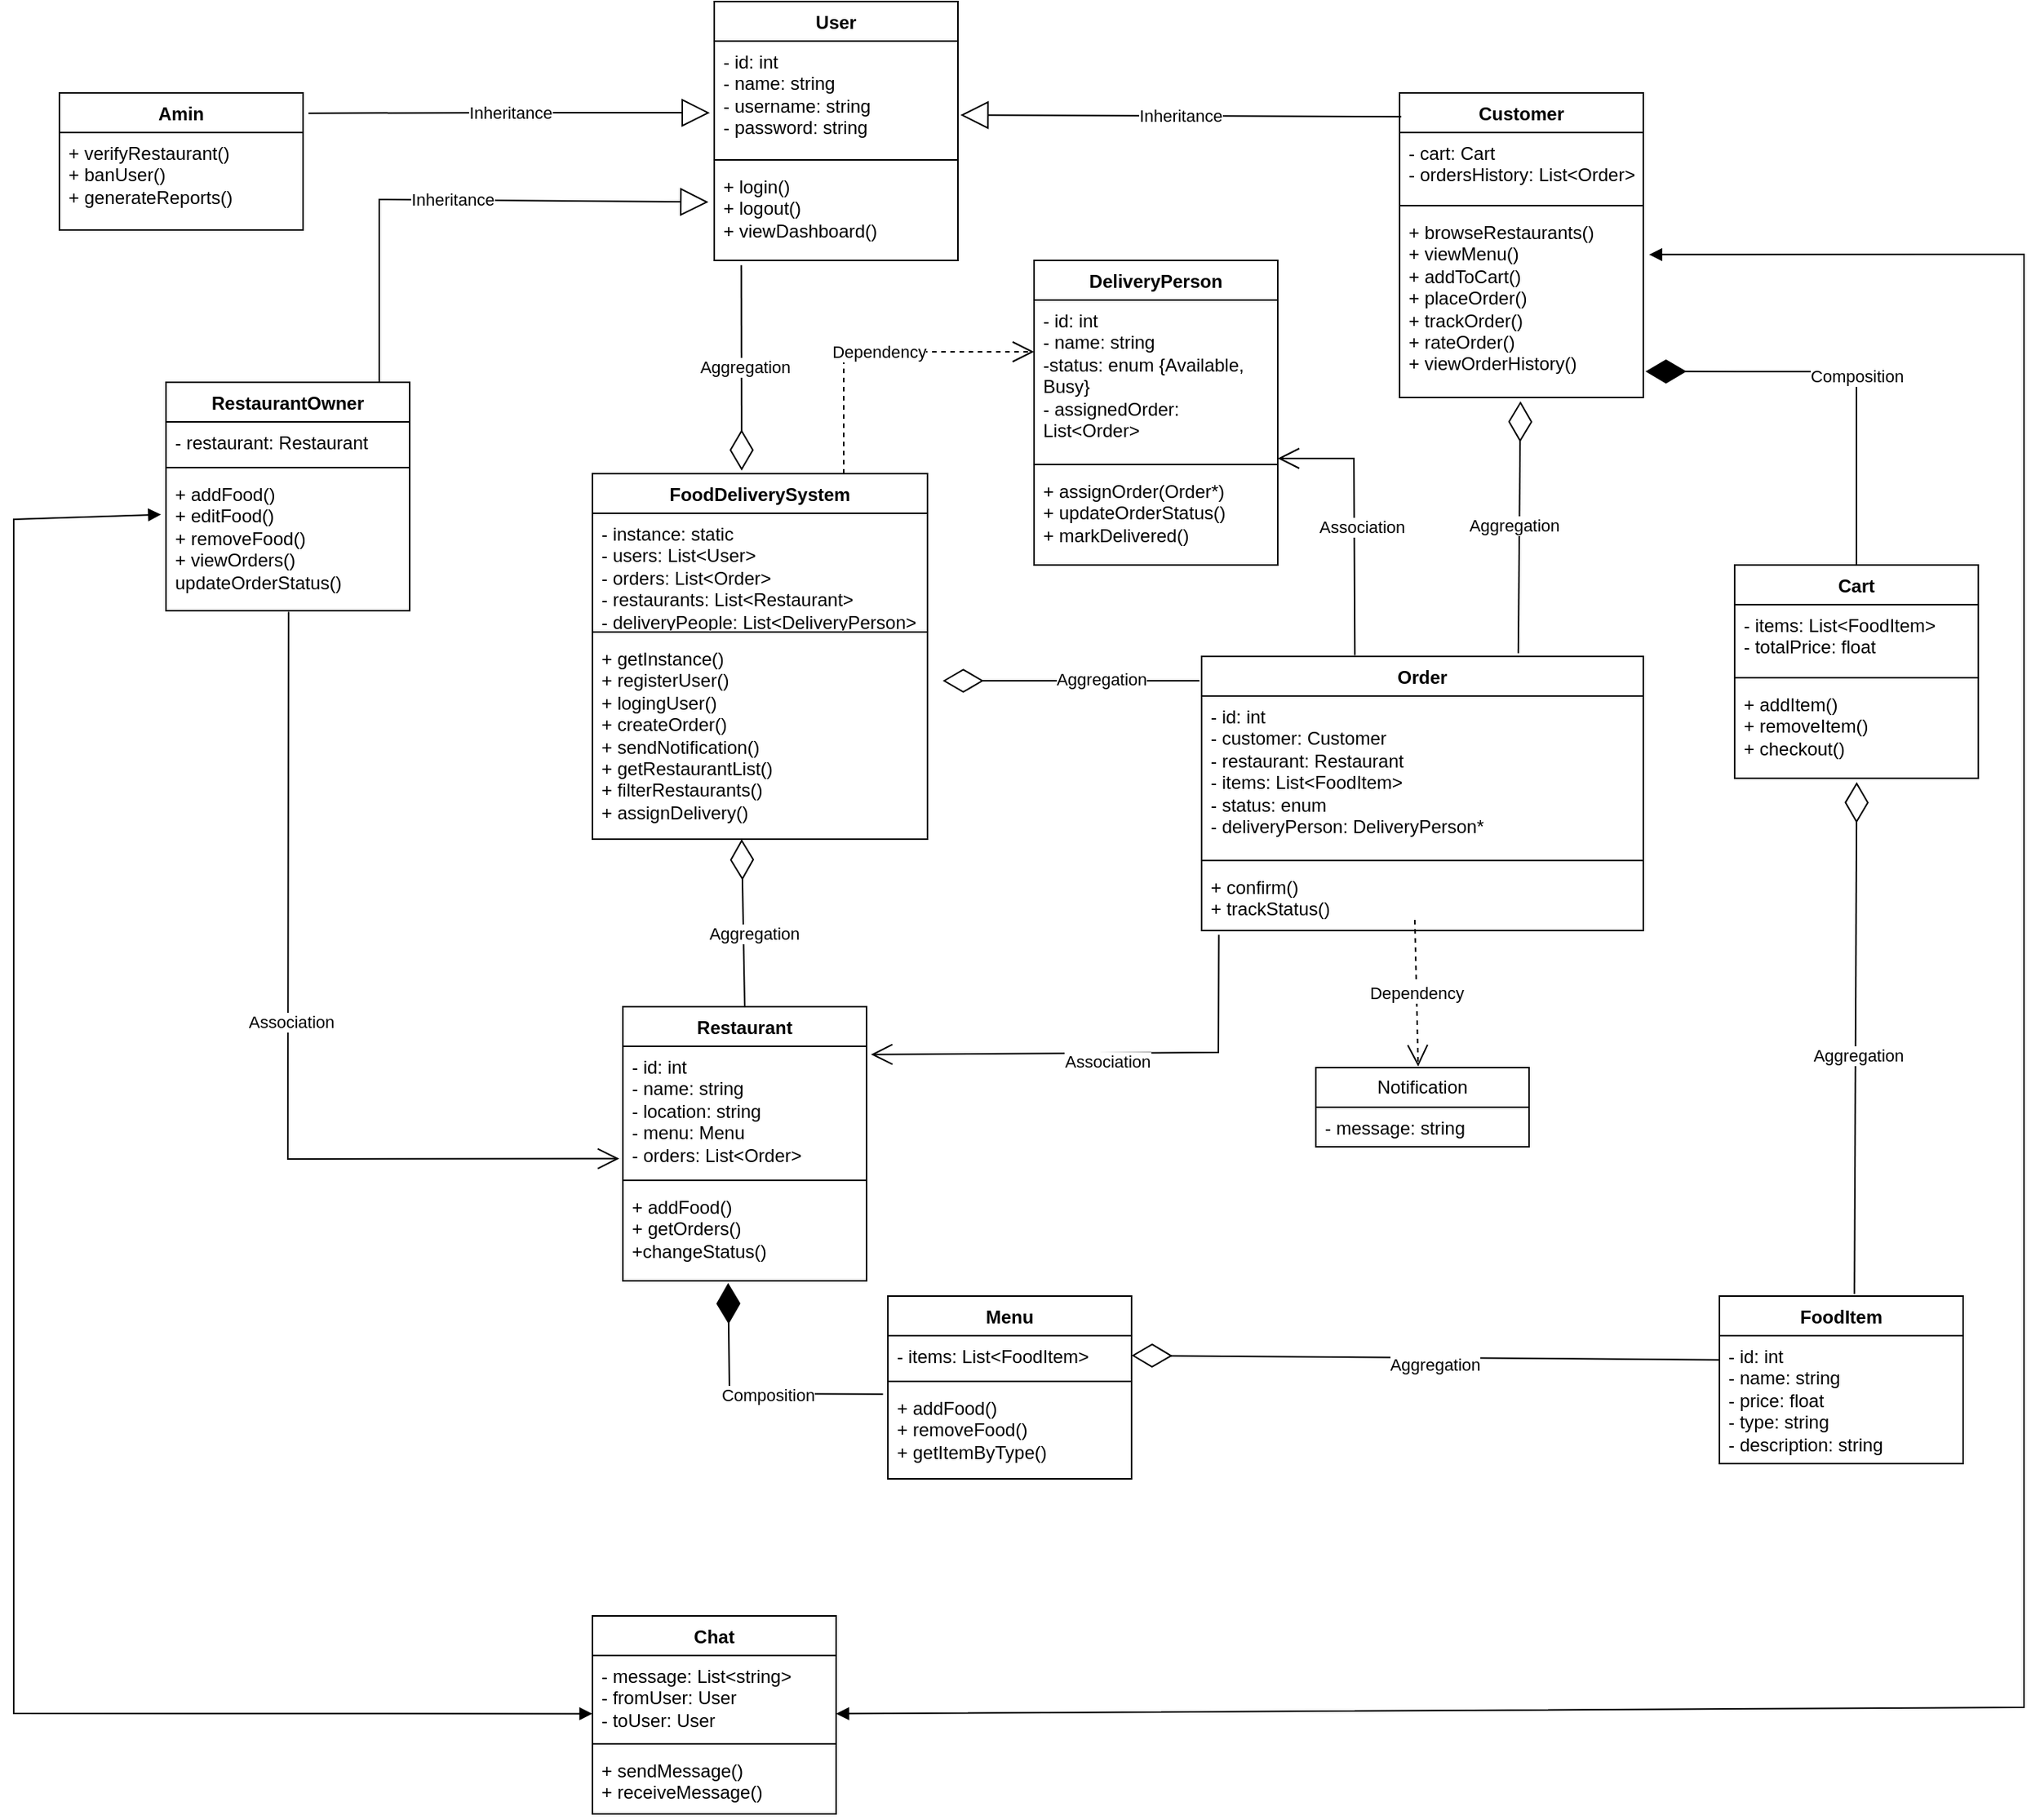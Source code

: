 <mxfile version="27.1.1">
  <diagram id="C5RBs43oDa-KdzZeNtuy" name="Page-1">
    <mxGraphModel dx="1869" dy="510" grid="1" gridSize="10" guides="1" tooltips="1" connect="1" arrows="1" fold="1" page="1" pageScale="1" pageWidth="827" pageHeight="1169" math="0" shadow="0">
      <root>
        <mxCell id="WIyWlLk6GJQsqaUBKTNV-0" />
        <mxCell id="WIyWlLk6GJQsqaUBKTNV-1" parent="WIyWlLk6GJQsqaUBKTNV-0" />
        <mxCell id="7lNHTvogIlVgCvqvcG8v-0" value="User" style="swimlane;fontStyle=1;align=center;verticalAlign=top;childLayout=stackLayout;horizontal=1;startSize=26;horizontalStack=0;resizeParent=1;resizeParentMax=0;resizeLast=0;collapsible=1;marginBottom=0;whiteSpace=wrap;html=1;" parent="WIyWlLk6GJQsqaUBKTNV-1" vertex="1">
          <mxGeometry x="300" y="20" width="160" height="170" as="geometry" />
        </mxCell>
        <mxCell id="7lNHTvogIlVgCvqvcG8v-1" value="&lt;div&gt;- id: int&lt;/div&gt;&lt;div&gt;- name: string&lt;/div&gt;- username: string&lt;div&gt;&lt;div&gt;- password: string&lt;/div&gt;&lt;/div&gt;" style="text;strokeColor=none;fillColor=none;align=left;verticalAlign=top;spacingLeft=4;spacingRight=4;overflow=hidden;rotatable=0;points=[[0,0.5],[1,0.5]];portConstraint=eastwest;whiteSpace=wrap;html=1;" parent="7lNHTvogIlVgCvqvcG8v-0" vertex="1">
          <mxGeometry y="26" width="160" height="74" as="geometry" />
        </mxCell>
        <mxCell id="7lNHTvogIlVgCvqvcG8v-2" value="" style="line;strokeWidth=1;fillColor=none;align=left;verticalAlign=middle;spacingTop=-1;spacingLeft=3;spacingRight=3;rotatable=0;labelPosition=right;points=[];portConstraint=eastwest;strokeColor=inherit;" parent="7lNHTvogIlVgCvqvcG8v-0" vertex="1">
          <mxGeometry y="100" width="160" height="8" as="geometry" />
        </mxCell>
        <mxCell id="7lNHTvogIlVgCvqvcG8v-3" value="+ login()&lt;div&gt;+ logout()&lt;br&gt;&lt;div&gt;+ viewDashboard()&amp;nbsp;&lt;/div&gt;&lt;/div&gt;" style="text;strokeColor=none;fillColor=none;align=left;verticalAlign=top;spacingLeft=4;spacingRight=4;overflow=hidden;rotatable=0;points=[[0,0.5],[1,0.5]];portConstraint=eastwest;whiteSpace=wrap;html=1;" parent="7lNHTvogIlVgCvqvcG8v-0" vertex="1">
          <mxGeometry y="108" width="160" height="62" as="geometry" />
        </mxCell>
        <mxCell id="7lNHTvogIlVgCvqvcG8v-46" value="Customer" style="swimlane;fontStyle=1;align=center;verticalAlign=top;childLayout=stackLayout;horizontal=1;startSize=26;horizontalStack=0;resizeParent=1;resizeParentMax=0;resizeLast=0;collapsible=1;marginBottom=0;whiteSpace=wrap;html=1;" parent="WIyWlLk6GJQsqaUBKTNV-1" vertex="1">
          <mxGeometry x="750" y="80" width="160" height="200" as="geometry" />
        </mxCell>
        <mxCell id="7lNHTvogIlVgCvqvcG8v-47" value="- cart: Cart&lt;div&gt;- ordersHistory: List&amp;lt;Order&amp;gt;&lt;/div&gt;" style="text;strokeColor=none;fillColor=none;align=left;verticalAlign=top;spacingLeft=4;spacingRight=4;overflow=hidden;rotatable=0;points=[[0,0.5],[1,0.5]];portConstraint=eastwest;whiteSpace=wrap;html=1;" parent="7lNHTvogIlVgCvqvcG8v-46" vertex="1">
          <mxGeometry y="26" width="160" height="44" as="geometry" />
        </mxCell>
        <mxCell id="7lNHTvogIlVgCvqvcG8v-48" value="" style="line;strokeWidth=1;fillColor=none;align=left;verticalAlign=middle;spacingTop=-1;spacingLeft=3;spacingRight=3;rotatable=0;labelPosition=right;points=[];portConstraint=eastwest;strokeColor=inherit;" parent="7lNHTvogIlVgCvqvcG8v-46" vertex="1">
          <mxGeometry y="70" width="160" height="8" as="geometry" />
        </mxCell>
        <mxCell id="7lNHTvogIlVgCvqvcG8v-49" value="+ browseRestaurants()&lt;div&gt;+ viewMenu()&lt;/div&gt;&lt;div&gt;+ addToCart()&lt;/div&gt;&lt;div&gt;+ placeOrder()&lt;/div&gt;&lt;div&gt;+ trackOrder()&lt;/div&gt;&lt;div&gt;+ rateOrder()&lt;/div&gt;&lt;div&gt;+ viewOrderHistory()&lt;/div&gt;" style="text;strokeColor=none;fillColor=none;align=left;verticalAlign=top;spacingLeft=4;spacingRight=4;overflow=hidden;rotatable=0;points=[[0,0.5],[1,0.5]];portConstraint=eastwest;whiteSpace=wrap;html=1;" parent="7lNHTvogIlVgCvqvcG8v-46" vertex="1">
          <mxGeometry y="78" width="160" height="122" as="geometry" />
        </mxCell>
        <mxCell id="7lNHTvogIlVgCvqvcG8v-50" value="RestaurantOwner" style="swimlane;fontStyle=1;align=center;verticalAlign=top;childLayout=stackLayout;horizontal=1;startSize=26;horizontalStack=0;resizeParent=1;resizeParentMax=0;resizeLast=0;collapsible=1;marginBottom=0;whiteSpace=wrap;html=1;" parent="WIyWlLk6GJQsqaUBKTNV-1" vertex="1">
          <mxGeometry x="-60" y="270" width="160" height="150" as="geometry" />
        </mxCell>
        <mxCell id="7lNHTvogIlVgCvqvcG8v-51" value="- restaurant: Restaurant" style="text;strokeColor=none;fillColor=none;align=left;verticalAlign=top;spacingLeft=4;spacingRight=4;overflow=hidden;rotatable=0;points=[[0,0.5],[1,0.5]];portConstraint=eastwest;whiteSpace=wrap;html=1;" parent="7lNHTvogIlVgCvqvcG8v-50" vertex="1">
          <mxGeometry y="26" width="160" height="26" as="geometry" />
        </mxCell>
        <mxCell id="7lNHTvogIlVgCvqvcG8v-52" value="" style="line;strokeWidth=1;fillColor=none;align=left;verticalAlign=middle;spacingTop=-1;spacingLeft=3;spacingRight=3;rotatable=0;labelPosition=right;points=[];portConstraint=eastwest;strokeColor=inherit;" parent="7lNHTvogIlVgCvqvcG8v-50" vertex="1">
          <mxGeometry y="52" width="160" height="8" as="geometry" />
        </mxCell>
        <mxCell id="7lNHTvogIlVgCvqvcG8v-53" value="+ addFood()&lt;div&gt;+ editFood()&lt;/div&gt;&lt;div&gt;+ removeFood()&lt;/div&gt;&lt;div&gt;+ viewOrders()&lt;/div&gt;&lt;div&gt;updateOrderStatus()&lt;/div&gt;" style="text;strokeColor=none;fillColor=none;align=left;verticalAlign=top;spacingLeft=4;spacingRight=4;overflow=hidden;rotatable=0;points=[[0,0.5],[1,0.5]];portConstraint=eastwest;whiteSpace=wrap;html=1;" parent="7lNHTvogIlVgCvqvcG8v-50" vertex="1">
          <mxGeometry y="60" width="160" height="90" as="geometry" />
        </mxCell>
        <mxCell id="7lNHTvogIlVgCvqvcG8v-54" value="Amin" style="swimlane;fontStyle=1;align=center;verticalAlign=top;childLayout=stackLayout;horizontal=1;startSize=26;horizontalStack=0;resizeParent=1;resizeParentMax=0;resizeLast=0;collapsible=1;marginBottom=0;whiteSpace=wrap;html=1;" parent="WIyWlLk6GJQsqaUBKTNV-1" vertex="1">
          <mxGeometry x="-130" y="80" width="160" height="90" as="geometry" />
        </mxCell>
        <mxCell id="7lNHTvogIlVgCvqvcG8v-57" value="+ verifyRestaurant()&lt;div&gt;+ banUser()&lt;/div&gt;&lt;div&gt;+ generateReports()&lt;/div&gt;" style="text;strokeColor=none;fillColor=none;align=left;verticalAlign=top;spacingLeft=4;spacingRight=4;overflow=hidden;rotatable=0;points=[[0,0.5],[1,0.5]];portConstraint=eastwest;whiteSpace=wrap;html=1;" parent="7lNHTvogIlVgCvqvcG8v-54" vertex="1">
          <mxGeometry y="26" width="160" height="64" as="geometry" />
        </mxCell>
        <mxCell id="7lNHTvogIlVgCvqvcG8v-58" value="Restaurant" style="swimlane;fontStyle=1;align=center;verticalAlign=top;childLayout=stackLayout;horizontal=1;startSize=26;horizontalStack=0;resizeParent=1;resizeParentMax=0;resizeLast=0;collapsible=1;marginBottom=0;whiteSpace=wrap;html=1;" parent="WIyWlLk6GJQsqaUBKTNV-1" vertex="1">
          <mxGeometry x="240" y="680" width="160" height="180" as="geometry" />
        </mxCell>
        <mxCell id="7lNHTvogIlVgCvqvcG8v-59" value="- id: int&lt;div&gt;- name: string&lt;/div&gt;&lt;div&gt;- location: string&lt;/div&gt;&lt;div&gt;- menu: Menu&lt;/div&gt;&lt;div&gt;- orders: List&amp;lt;Order&amp;gt;&lt;/div&gt;" style="text;strokeColor=none;fillColor=none;align=left;verticalAlign=top;spacingLeft=4;spacingRight=4;overflow=hidden;rotatable=0;points=[[0,0.5],[1,0.5]];portConstraint=eastwest;whiteSpace=wrap;html=1;" parent="7lNHTvogIlVgCvqvcG8v-58" vertex="1">
          <mxGeometry y="26" width="160" height="84" as="geometry" />
        </mxCell>
        <mxCell id="7lNHTvogIlVgCvqvcG8v-60" value="" style="line;strokeWidth=1;fillColor=none;align=left;verticalAlign=middle;spacingTop=-1;spacingLeft=3;spacingRight=3;rotatable=0;labelPosition=right;points=[];portConstraint=eastwest;strokeColor=inherit;" parent="7lNHTvogIlVgCvqvcG8v-58" vertex="1">
          <mxGeometry y="110" width="160" height="8" as="geometry" />
        </mxCell>
        <mxCell id="7lNHTvogIlVgCvqvcG8v-61" value="+ addFood()&lt;div&gt;+ getOrders()&lt;/div&gt;&lt;div&gt;+changeStatus()&lt;/div&gt;" style="text;strokeColor=none;fillColor=none;align=left;verticalAlign=top;spacingLeft=4;spacingRight=4;overflow=hidden;rotatable=0;points=[[0,0.5],[1,0.5]];portConstraint=eastwest;whiteSpace=wrap;html=1;" parent="7lNHTvogIlVgCvqvcG8v-58" vertex="1">
          <mxGeometry y="118" width="160" height="62" as="geometry" />
        </mxCell>
        <mxCell id="7lNHTvogIlVgCvqvcG8v-62" value="Menu" style="swimlane;fontStyle=1;align=center;verticalAlign=top;childLayout=stackLayout;horizontal=1;startSize=26;horizontalStack=0;resizeParent=1;resizeParentMax=0;resizeLast=0;collapsible=1;marginBottom=0;whiteSpace=wrap;html=1;" parent="WIyWlLk6GJQsqaUBKTNV-1" vertex="1">
          <mxGeometry x="414" y="870" width="160" height="120" as="geometry" />
        </mxCell>
        <mxCell id="7lNHTvogIlVgCvqvcG8v-63" value="- items: List&amp;lt;FoodItem&amp;gt;" style="text;strokeColor=none;fillColor=none;align=left;verticalAlign=top;spacingLeft=4;spacingRight=4;overflow=hidden;rotatable=0;points=[[0,0.5],[1,0.5]];portConstraint=eastwest;whiteSpace=wrap;html=1;" parent="7lNHTvogIlVgCvqvcG8v-62" vertex="1">
          <mxGeometry y="26" width="160" height="26" as="geometry" />
        </mxCell>
        <mxCell id="7lNHTvogIlVgCvqvcG8v-64" value="" style="line;strokeWidth=1;fillColor=none;align=left;verticalAlign=middle;spacingTop=-1;spacingLeft=3;spacingRight=3;rotatable=0;labelPosition=right;points=[];portConstraint=eastwest;strokeColor=inherit;" parent="7lNHTvogIlVgCvqvcG8v-62" vertex="1">
          <mxGeometry y="52" width="160" height="8" as="geometry" />
        </mxCell>
        <mxCell id="7lNHTvogIlVgCvqvcG8v-65" value="+ addFood()&lt;div&gt;+ removeFood()&lt;/div&gt;&lt;div&gt;+ getItemByType()&lt;/div&gt;" style="text;strokeColor=none;fillColor=none;align=left;verticalAlign=top;spacingLeft=4;spacingRight=4;overflow=hidden;rotatable=0;points=[[0,0.5],[1,0.5]];portConstraint=eastwest;whiteSpace=wrap;html=1;" parent="7lNHTvogIlVgCvqvcG8v-62" vertex="1">
          <mxGeometry y="60" width="160" height="60" as="geometry" />
        </mxCell>
        <mxCell id="7lNHTvogIlVgCvqvcG8v-66" value="FoodItem" style="swimlane;fontStyle=1;align=center;verticalAlign=top;childLayout=stackLayout;horizontal=1;startSize=26;horizontalStack=0;resizeParent=1;resizeParentMax=0;resizeLast=0;collapsible=1;marginBottom=0;whiteSpace=wrap;html=1;" parent="WIyWlLk6GJQsqaUBKTNV-1" vertex="1">
          <mxGeometry x="960" y="870" width="160" height="110" as="geometry" />
        </mxCell>
        <mxCell id="7lNHTvogIlVgCvqvcG8v-67" value="- id: int&lt;div&gt;- name: string&lt;/div&gt;&lt;div&gt;- price: float&lt;/div&gt;&lt;div&gt;- type: string&lt;/div&gt;&lt;div&gt;- description: string&lt;/div&gt;" style="text;strokeColor=none;fillColor=none;align=left;verticalAlign=top;spacingLeft=4;spacingRight=4;overflow=hidden;rotatable=0;points=[[0,0.5],[1,0.5]];portConstraint=eastwest;whiteSpace=wrap;html=1;" parent="7lNHTvogIlVgCvqvcG8v-66" vertex="1">
          <mxGeometry y="26" width="160" height="84" as="geometry" />
        </mxCell>
        <mxCell id="7lNHTvogIlVgCvqvcG8v-70" value="Cart" style="swimlane;fontStyle=1;align=center;verticalAlign=top;childLayout=stackLayout;horizontal=1;startSize=26;horizontalStack=0;resizeParent=1;resizeParentMax=0;resizeLast=0;collapsible=1;marginBottom=0;whiteSpace=wrap;html=1;" parent="WIyWlLk6GJQsqaUBKTNV-1" vertex="1">
          <mxGeometry x="970" y="390" width="160" height="140" as="geometry" />
        </mxCell>
        <mxCell id="7lNHTvogIlVgCvqvcG8v-71" value="- items: List&amp;lt;FoodItem&amp;gt;&lt;div&gt;- totalPrice: float&lt;/div&gt;" style="text;strokeColor=none;fillColor=none;align=left;verticalAlign=top;spacingLeft=4;spacingRight=4;overflow=hidden;rotatable=0;points=[[0,0.5],[1,0.5]];portConstraint=eastwest;whiteSpace=wrap;html=1;" parent="7lNHTvogIlVgCvqvcG8v-70" vertex="1">
          <mxGeometry y="26" width="160" height="44" as="geometry" />
        </mxCell>
        <mxCell id="7lNHTvogIlVgCvqvcG8v-72" value="" style="line;strokeWidth=1;fillColor=none;align=left;verticalAlign=middle;spacingTop=-1;spacingLeft=3;spacingRight=3;rotatable=0;labelPosition=right;points=[];portConstraint=eastwest;strokeColor=inherit;" parent="7lNHTvogIlVgCvqvcG8v-70" vertex="1">
          <mxGeometry y="70" width="160" height="8" as="geometry" />
        </mxCell>
        <mxCell id="7lNHTvogIlVgCvqvcG8v-73" value="+ addItem()&lt;div&gt;+ removeItem()&lt;/div&gt;&lt;div&gt;+ checkout()&lt;/div&gt;" style="text;strokeColor=none;fillColor=none;align=left;verticalAlign=top;spacingLeft=4;spacingRight=4;overflow=hidden;rotatable=0;points=[[0,0.5],[1,0.5]];portConstraint=eastwest;whiteSpace=wrap;html=1;" parent="7lNHTvogIlVgCvqvcG8v-70" vertex="1">
          <mxGeometry y="78" width="160" height="62" as="geometry" />
        </mxCell>
        <mxCell id="7lNHTvogIlVgCvqvcG8v-74" value="Order" style="swimlane;fontStyle=1;align=center;verticalAlign=top;childLayout=stackLayout;horizontal=1;startSize=26;horizontalStack=0;resizeParent=1;resizeParentMax=0;resizeLast=0;collapsible=1;marginBottom=0;whiteSpace=wrap;html=1;" parent="WIyWlLk6GJQsqaUBKTNV-1" vertex="1">
          <mxGeometry x="620" y="450" width="290" height="180" as="geometry" />
        </mxCell>
        <mxCell id="7lNHTvogIlVgCvqvcG8v-75" value="- id: int&lt;div&gt;- customer: Customer&lt;/div&gt;&lt;div&gt;- restaurant: Restaurant&lt;/div&gt;&lt;div&gt;- items: List&amp;lt;FoodItem&amp;gt;&lt;/div&gt;&lt;div&gt;- status: enum&lt;/div&gt;&lt;div&gt;- deliveryPerson: DeliveryPerson*&lt;/div&gt;" style="text;strokeColor=none;fillColor=none;align=left;verticalAlign=top;spacingLeft=4;spacingRight=4;overflow=hidden;rotatable=0;points=[[0,0.5],[1,0.5]];portConstraint=eastwest;whiteSpace=wrap;html=1;" parent="7lNHTvogIlVgCvqvcG8v-74" vertex="1">
          <mxGeometry y="26" width="290" height="104" as="geometry" />
        </mxCell>
        <mxCell id="7lNHTvogIlVgCvqvcG8v-76" value="" style="line;strokeWidth=1;fillColor=none;align=left;verticalAlign=middle;spacingTop=-1;spacingLeft=3;spacingRight=3;rotatable=0;labelPosition=right;points=[];portConstraint=eastwest;strokeColor=inherit;" parent="7lNHTvogIlVgCvqvcG8v-74" vertex="1">
          <mxGeometry y="130" width="290" height="8" as="geometry" />
        </mxCell>
        <mxCell id="7lNHTvogIlVgCvqvcG8v-77" value="+ confirm()&lt;div&gt;+ trackStatus()&lt;/div&gt;" style="text;strokeColor=none;fillColor=none;align=left;verticalAlign=top;spacingLeft=4;spacingRight=4;overflow=hidden;rotatable=0;points=[[0,0.5],[1,0.5]];portConstraint=eastwest;whiteSpace=wrap;html=1;" parent="7lNHTvogIlVgCvqvcG8v-74" vertex="1">
          <mxGeometry y="138" width="290" height="42" as="geometry" />
        </mxCell>
        <mxCell id="7lNHTvogIlVgCvqvcG8v-78" value="FoodDeliverySystem" style="swimlane;fontStyle=1;align=center;verticalAlign=top;childLayout=stackLayout;horizontal=1;startSize=26;horizontalStack=0;resizeParent=1;resizeParentMax=0;resizeLast=0;collapsible=1;marginBottom=0;whiteSpace=wrap;html=1;" parent="WIyWlLk6GJQsqaUBKTNV-1" vertex="1">
          <mxGeometry x="220" y="330" width="220" height="240" as="geometry" />
        </mxCell>
        <mxCell id="7lNHTvogIlVgCvqvcG8v-79" value="&lt;div&gt;- instance: static&lt;/div&gt;- users: List&amp;lt;User&amp;gt;&lt;div&gt;- orders: List&amp;lt;Order&amp;gt;&lt;/div&gt;&lt;div&gt;- restaurants: List&amp;lt;Restaurant&amp;gt;&lt;/div&gt;&lt;div&gt;- deliveryPeople: List&amp;lt;DeliveryPerson&amp;gt;&lt;/div&gt;" style="text;strokeColor=none;fillColor=none;align=left;verticalAlign=top;spacingLeft=4;spacingRight=4;overflow=hidden;rotatable=0;points=[[0,0.5],[1,0.5]];portConstraint=eastwest;whiteSpace=wrap;html=1;" parent="7lNHTvogIlVgCvqvcG8v-78" vertex="1">
          <mxGeometry y="26" width="220" height="74" as="geometry" />
        </mxCell>
        <mxCell id="7lNHTvogIlVgCvqvcG8v-80" value="" style="line;strokeWidth=1;fillColor=none;align=left;verticalAlign=middle;spacingTop=-1;spacingLeft=3;spacingRight=3;rotatable=0;labelPosition=right;points=[];portConstraint=eastwest;strokeColor=inherit;" parent="7lNHTvogIlVgCvqvcG8v-78" vertex="1">
          <mxGeometry y="100" width="220" height="8" as="geometry" />
        </mxCell>
        <mxCell id="7lNHTvogIlVgCvqvcG8v-81" value="&lt;div&gt;+ getInstance()&lt;/div&gt;+ registerUser()&lt;div&gt;+ logingUser()&lt;/div&gt;&lt;div&gt;+ createOrder()&lt;/div&gt;&lt;div&gt;+ sendNotification()&lt;/div&gt;&lt;div&gt;+ getRestaurantList()&lt;/div&gt;&lt;div&gt;+ filterRestaurants()&lt;/div&gt;&lt;div&gt;+ assignDelivery()&lt;/div&gt;" style="text;strokeColor=none;fillColor=none;align=left;verticalAlign=top;spacingLeft=4;spacingRight=4;overflow=hidden;rotatable=0;points=[[0,0.5],[1,0.5]];portConstraint=eastwest;whiteSpace=wrap;html=1;" parent="7lNHTvogIlVgCvqvcG8v-78" vertex="1">
          <mxGeometry y="108" width="220" height="132" as="geometry" />
        </mxCell>
        <mxCell id="7lNHTvogIlVgCvqvcG8v-82" value="Notification" style="swimlane;fontStyle=0;childLayout=stackLayout;horizontal=1;startSize=26;fillColor=none;horizontalStack=0;resizeParent=1;resizeParentMax=0;resizeLast=0;collapsible=1;marginBottom=0;whiteSpace=wrap;html=1;" parent="WIyWlLk6GJQsqaUBKTNV-1" vertex="1">
          <mxGeometry x="695" y="720" width="140" height="52" as="geometry" />
        </mxCell>
        <mxCell id="7lNHTvogIlVgCvqvcG8v-83" value="- message: string" style="text;strokeColor=none;fillColor=none;align=left;verticalAlign=top;spacingLeft=4;spacingRight=4;overflow=hidden;rotatable=0;points=[[0,0.5],[1,0.5]];portConstraint=eastwest;whiteSpace=wrap;html=1;" parent="7lNHTvogIlVgCvqvcG8v-82" vertex="1">
          <mxGeometry y="26" width="140" height="26" as="geometry" />
        </mxCell>
        <mxCell id="7lNHTvogIlVgCvqvcG8v-90" value="Chat" style="swimlane;fontStyle=1;align=center;verticalAlign=top;childLayout=stackLayout;horizontal=1;startSize=26;horizontalStack=0;resizeParent=1;resizeParentMax=0;resizeLast=0;collapsible=1;marginBottom=0;whiteSpace=wrap;html=1;" parent="WIyWlLk6GJQsqaUBKTNV-1" vertex="1">
          <mxGeometry x="220" y="1080" width="160" height="130" as="geometry" />
        </mxCell>
        <mxCell id="7lNHTvogIlVgCvqvcG8v-91" value="- message: List&amp;lt;string&amp;gt;&lt;div&gt;- fromUser: User&lt;/div&gt;&lt;div&gt;- toUser: User&lt;/div&gt;" style="text;strokeColor=none;fillColor=none;align=left;verticalAlign=top;spacingLeft=4;spacingRight=4;overflow=hidden;rotatable=0;points=[[0,0.5],[1,0.5]];portConstraint=eastwest;whiteSpace=wrap;html=1;" parent="7lNHTvogIlVgCvqvcG8v-90" vertex="1">
          <mxGeometry y="26" width="160" height="54" as="geometry" />
        </mxCell>
        <mxCell id="7lNHTvogIlVgCvqvcG8v-92" value="" style="line;strokeWidth=1;fillColor=none;align=left;verticalAlign=middle;spacingTop=-1;spacingLeft=3;spacingRight=3;rotatable=0;labelPosition=right;points=[];portConstraint=eastwest;strokeColor=inherit;" parent="7lNHTvogIlVgCvqvcG8v-90" vertex="1">
          <mxGeometry y="80" width="160" height="8" as="geometry" />
        </mxCell>
        <mxCell id="7lNHTvogIlVgCvqvcG8v-93" value="+ sendMessage()&lt;div&gt;+ receiveMessage()&lt;/div&gt;" style="text;strokeColor=none;fillColor=none;align=left;verticalAlign=top;spacingLeft=4;spacingRight=4;overflow=hidden;rotatable=0;points=[[0,0.5],[1,0.5]];portConstraint=eastwest;whiteSpace=wrap;html=1;" parent="7lNHTvogIlVgCvqvcG8v-90" vertex="1">
          <mxGeometry y="88" width="160" height="42" as="geometry" />
        </mxCell>
        <mxCell id="7lNHTvogIlVgCvqvcG8v-94" value="Inheritance" style="endArrow=block;endSize=16;endFill=0;html=1;rounded=0;entryX=-0.018;entryY=0.636;entryDx=0;entryDy=0;entryPerimeter=0;exitX=1.022;exitY=0.148;exitDx=0;exitDy=0;exitPerimeter=0;" parent="WIyWlLk6GJQsqaUBKTNV-1" source="7lNHTvogIlVgCvqvcG8v-54" target="7lNHTvogIlVgCvqvcG8v-1" edge="1">
          <mxGeometry width="160" relative="1" as="geometry">
            <mxPoint x="120" y="150" as="sourcePoint" />
            <mxPoint x="270" y="130" as="targetPoint" />
            <Array as="points">
              <mxPoint x="160" y="93" />
            </Array>
          </mxGeometry>
        </mxCell>
        <mxCell id="7lNHTvogIlVgCvqvcG8v-96" value="Inheritance" style="endArrow=block;endSize=16;endFill=0;html=1;rounded=0;entryX=-0.024;entryY=0.382;entryDx=0;entryDy=0;entryPerimeter=0;exitX=0.875;exitY=0;exitDx=0;exitDy=0;exitPerimeter=0;" parent="WIyWlLk6GJQsqaUBKTNV-1" source="7lNHTvogIlVgCvqvcG8v-50" target="7lNHTvogIlVgCvqvcG8v-3" edge="1">
          <mxGeometry width="160" relative="1" as="geometry">
            <mxPoint x="80" y="260" as="sourcePoint" />
            <mxPoint x="350" y="190" as="targetPoint" />
            <Array as="points">
              <mxPoint x="80" y="150" />
            </Array>
          </mxGeometry>
        </mxCell>
        <mxCell id="7lNHTvogIlVgCvqvcG8v-97" value="Inheritance" style="endArrow=block;endSize=16;endFill=0;html=1;rounded=0;exitX=0.007;exitY=0.078;exitDx=0;exitDy=0;entryX=1.01;entryY=0.656;entryDx=0;entryDy=0;entryPerimeter=0;exitPerimeter=0;" parent="WIyWlLk6GJQsqaUBKTNV-1" source="7lNHTvogIlVgCvqvcG8v-46" target="7lNHTvogIlVgCvqvcG8v-1" edge="1">
          <mxGeometry width="160" relative="1" as="geometry">
            <mxPoint x="500" y="110" as="sourcePoint" />
            <mxPoint x="660" y="110" as="targetPoint" />
            <Array as="points">
              <mxPoint x="600" y="95" />
            </Array>
          </mxGeometry>
        </mxCell>
        <mxCell id="7lNHTvogIlVgCvqvcG8v-99" value="" style="endArrow=diamondThin;endFill=0;endSize=24;html=1;rounded=0;entryX=0.496;entryY=1.02;entryDx=0;entryDy=0;entryPerimeter=0;exitX=0.717;exitY=-0.012;exitDx=0;exitDy=0;exitPerimeter=0;" parent="WIyWlLk6GJQsqaUBKTNV-1" source="7lNHTvogIlVgCvqvcG8v-74" target="7lNHTvogIlVgCvqvcG8v-49" edge="1">
          <mxGeometry width="160" relative="1" as="geometry">
            <mxPoint x="600" y="830" as="sourcePoint" />
            <mxPoint x="600" y="400" as="targetPoint" />
          </mxGeometry>
        </mxCell>
        <mxCell id="7lNHTvogIlVgCvqvcG8v-100" value="Aggregation" style="edgeLabel;html=1;align=center;verticalAlign=middle;resizable=0;points=[];" parent="7lNHTvogIlVgCvqvcG8v-99" vertex="1" connectable="0">
          <mxGeometry x="0.016" y="4" relative="1" as="geometry">
            <mxPoint as="offset" />
          </mxGeometry>
        </mxCell>
        <mxCell id="7lNHTvogIlVgCvqvcG8v-101" value="" style="endArrow=diamondThin;endFill=1;endSize=24;html=1;rounded=0;entryX=1.009;entryY=0.86;entryDx=0;entryDy=0;entryPerimeter=0;exitX=0.5;exitY=0;exitDx=0;exitDy=0;" parent="WIyWlLk6GJQsqaUBKTNV-1" source="7lNHTvogIlVgCvqvcG8v-70" target="7lNHTvogIlVgCvqvcG8v-49" edge="1">
          <mxGeometry width="160" relative="1" as="geometry">
            <mxPoint x="890" y="560" as="sourcePoint" />
            <mxPoint x="1040" y="560" as="targetPoint" />
            <Array as="points">
              <mxPoint x="1050" y="263" />
            </Array>
          </mxGeometry>
        </mxCell>
        <mxCell id="7lNHTvogIlVgCvqvcG8v-102" value="Composition" style="edgeLabel;html=1;align=center;verticalAlign=middle;resizable=0;points=[];" parent="7lNHTvogIlVgCvqvcG8v-101" vertex="1" connectable="0">
          <mxGeometry x="-0.038" y="3" relative="1" as="geometry">
            <mxPoint as="offset" />
          </mxGeometry>
        </mxCell>
        <mxCell id="7lNHTvogIlVgCvqvcG8v-103" value="" style="endArrow=diamondThin;endFill=0;endSize=24;html=1;rounded=0;entryX=0.501;entryY=1.04;entryDx=0;entryDy=0;entryPerimeter=0;exitX=0.554;exitY=-0.013;exitDx=0;exitDy=0;exitPerimeter=0;" parent="WIyWlLk6GJQsqaUBKTNV-1" source="7lNHTvogIlVgCvqvcG8v-66" target="7lNHTvogIlVgCvqvcG8v-73" edge="1">
          <mxGeometry width="160" relative="1" as="geometry">
            <mxPoint x="780" y="850" as="sourcePoint" />
            <mxPoint x="900" y="730" as="targetPoint" />
          </mxGeometry>
        </mxCell>
        <mxCell id="7lNHTvogIlVgCvqvcG8v-106" value="Aggregation" style="edgeLabel;html=1;align=center;verticalAlign=middle;resizable=0;points=[];" parent="7lNHTvogIlVgCvqvcG8v-103" vertex="1" connectable="0">
          <mxGeometry x="-0.069" y="-1" relative="1" as="geometry">
            <mxPoint as="offset" />
          </mxGeometry>
        </mxCell>
        <mxCell id="7lNHTvogIlVgCvqvcG8v-104" value="" style="endArrow=diamondThin;endFill=1;endSize=24;html=1;rounded=0;entryX=0.432;entryY=1.023;entryDx=0;entryDy=0;entryPerimeter=0;exitX=-0.02;exitY=0.073;exitDx=0;exitDy=0;exitPerimeter=0;" parent="WIyWlLk6GJQsqaUBKTNV-1" source="7lNHTvogIlVgCvqvcG8v-65" target="7lNHTvogIlVgCvqvcG8v-61" edge="1">
          <mxGeometry width="160" relative="1" as="geometry">
            <mxPoint x="160" y="730" as="sourcePoint" />
            <mxPoint x="160" y="620" as="targetPoint" />
            <Array as="points">
              <mxPoint x="310" y="934" />
            </Array>
          </mxGeometry>
        </mxCell>
        <mxCell id="7lNHTvogIlVgCvqvcG8v-105" value="Composition" style="edgeLabel;html=1;align=center;verticalAlign=middle;resizable=0;points=[];" parent="7lNHTvogIlVgCvqvcG8v-104" vertex="1" connectable="0">
          <mxGeometry x="-0.117" y="1" relative="1" as="geometry">
            <mxPoint as="offset" />
          </mxGeometry>
        </mxCell>
        <mxCell id="7lNHTvogIlVgCvqvcG8v-107" value="" style="endArrow=diamondThin;endFill=0;endSize=24;html=1;rounded=0;exitX=0;exitY=0.189;exitDx=0;exitDy=0;exitPerimeter=0;entryX=1;entryY=0.5;entryDx=0;entryDy=0;" parent="WIyWlLk6GJQsqaUBKTNV-1" source="7lNHTvogIlVgCvqvcG8v-67" target="7lNHTvogIlVgCvqvcG8v-63" edge="1">
          <mxGeometry width="160" relative="1" as="geometry">
            <mxPoint x="600" y="910" as="sourcePoint" />
            <mxPoint x="760" y="910" as="targetPoint" />
          </mxGeometry>
        </mxCell>
        <mxCell id="7lNHTvogIlVgCvqvcG8v-108" value="Aggregation" style="edgeLabel;html=1;align=center;verticalAlign=middle;resizable=0;points=[];" parent="7lNHTvogIlVgCvqvcG8v-107" vertex="1" connectable="0">
          <mxGeometry x="-0.03" y="4" relative="1" as="geometry">
            <mxPoint as="offset" />
          </mxGeometry>
        </mxCell>
        <mxCell id="7lNHTvogIlVgCvqvcG8v-109" value="" style="endArrow=open;endFill=1;endSize=12;html=1;rounded=0;exitX=0.503;exitY=1.008;exitDx=0;exitDy=0;exitPerimeter=0;entryX=-0.015;entryY=0.878;entryDx=0;entryDy=0;entryPerimeter=0;" parent="WIyWlLk6GJQsqaUBKTNV-1" source="7lNHTvogIlVgCvqvcG8v-53" target="7lNHTvogIlVgCvqvcG8v-59" edge="1">
          <mxGeometry width="160" relative="1" as="geometry">
            <mxPoint x="290" y="490" as="sourcePoint" />
            <mxPoint x="450" y="490" as="targetPoint" />
            <Array as="points">
              <mxPoint x="20" y="780" />
            </Array>
          </mxGeometry>
        </mxCell>
        <mxCell id="7lNHTvogIlVgCvqvcG8v-110" value="Association" style="edgeLabel;html=1;align=center;verticalAlign=middle;resizable=0;points=[];" parent="7lNHTvogIlVgCvqvcG8v-109" vertex="1" connectable="0">
          <mxGeometry x="-0.067" y="2" relative="1" as="geometry">
            <mxPoint as="offset" />
          </mxGeometry>
        </mxCell>
        <mxCell id="7lNHTvogIlVgCvqvcG8v-111" value="" style="endArrow=open;endFill=1;endSize=12;html=1;rounded=0;exitX=0.039;exitY=1.065;exitDx=0;exitDy=0;exitPerimeter=0;entryX=1.018;entryY=0.064;entryDx=0;entryDy=0;entryPerimeter=0;" parent="WIyWlLk6GJQsqaUBKTNV-1" source="7lNHTvogIlVgCvqvcG8v-77" target="7lNHTvogIlVgCvqvcG8v-59" edge="1">
          <mxGeometry width="160" relative="1" as="geometry">
            <mxPoint x="170" y="570" as="sourcePoint" />
            <mxPoint x="390" y="670" as="targetPoint" />
            <Array as="points">
              <mxPoint x="631" y="710" />
            </Array>
          </mxGeometry>
        </mxCell>
        <mxCell id="7lNHTvogIlVgCvqvcG8v-112" value="Association" style="edgeLabel;html=1;align=center;verticalAlign=middle;resizable=0;points=[];" parent="7lNHTvogIlVgCvqvcG8v-111" vertex="1" connectable="0">
          <mxGeometry x="-0.013" y="5" relative="1" as="geometry">
            <mxPoint as="offset" />
          </mxGeometry>
        </mxCell>
        <mxCell id="7lNHTvogIlVgCvqvcG8v-113" value="" style="endArrow=diamondThin;endFill=0;endSize=24;html=1;rounded=0;exitX=0.111;exitY=1.05;exitDx=0;exitDy=0;exitPerimeter=0;" parent="WIyWlLk6GJQsqaUBKTNV-1" source="7lNHTvogIlVgCvqvcG8v-3" edge="1">
          <mxGeometry width="160" relative="1" as="geometry">
            <mxPoint x="320" y="290" as="sourcePoint" />
            <mxPoint x="318" y="328" as="targetPoint" />
          </mxGeometry>
        </mxCell>
        <mxCell id="7lNHTvogIlVgCvqvcG8v-117" value="Aggregation" style="edgeLabel;html=1;align=center;verticalAlign=middle;resizable=0;points=[];" parent="7lNHTvogIlVgCvqvcG8v-113" vertex="1" connectable="0">
          <mxGeometry x="-0.003" y="2" relative="1" as="geometry">
            <mxPoint as="offset" />
          </mxGeometry>
        </mxCell>
        <mxCell id="7lNHTvogIlVgCvqvcG8v-114" value="" style="endArrow=diamondThin;endFill=0;endSize=24;html=1;rounded=0;exitX=-0.005;exitY=0.089;exitDx=0;exitDy=0;exitPerimeter=0;" parent="WIyWlLk6GJQsqaUBKTNV-1" source="7lNHTvogIlVgCvqvcG8v-74" edge="1">
          <mxGeometry width="160" relative="1" as="geometry">
            <mxPoint x="400" y="490" as="sourcePoint" />
            <mxPoint x="450" y="466" as="targetPoint" />
            <Array as="points" />
          </mxGeometry>
        </mxCell>
        <mxCell id="7lNHTvogIlVgCvqvcG8v-119" value="Aggregation" style="edgeLabel;html=1;align=center;verticalAlign=middle;resizable=0;points=[];" parent="7lNHTvogIlVgCvqvcG8v-114" vertex="1" connectable="0">
          <mxGeometry x="-0.232" relative="1" as="geometry">
            <mxPoint y="-1" as="offset" />
          </mxGeometry>
        </mxCell>
        <mxCell id="7lNHTvogIlVgCvqvcG8v-116" value="" style="endArrow=diamondThin;endFill=0;endSize=24;html=1;rounded=0;exitX=0.5;exitY=0;exitDx=0;exitDy=0;" parent="WIyWlLk6GJQsqaUBKTNV-1" source="7lNHTvogIlVgCvqvcG8v-58" edge="1">
          <mxGeometry width="160" relative="1" as="geometry">
            <mxPoint x="300" y="670" as="sourcePoint" />
            <mxPoint x="318" y="570" as="targetPoint" />
          </mxGeometry>
        </mxCell>
        <mxCell id="7lNHTvogIlVgCvqvcG8v-118" value="Aggregation" style="edgeLabel;html=1;align=center;verticalAlign=middle;resizable=0;points=[];" parent="7lNHTvogIlVgCvqvcG8v-116" vertex="1" connectable="0">
          <mxGeometry x="-0.125" y="-7" relative="1" as="geometry">
            <mxPoint as="offset" />
          </mxGeometry>
        </mxCell>
        <mxCell id="7lNHTvogIlVgCvqvcG8v-120" value="Dependency" style="endArrow=open;endSize=12;dashed=1;html=1;rounded=0;entryX=0.48;entryY=-0.015;entryDx=0;entryDy=0;entryPerimeter=0;" parent="WIyWlLk6GJQsqaUBKTNV-1" target="7lNHTvogIlVgCvqvcG8v-82" edge="1">
          <mxGeometry width="160" relative="1" as="geometry">
            <mxPoint x="760" y="623" as="sourcePoint" />
            <mxPoint x="720" y="770" as="targetPoint" />
          </mxGeometry>
        </mxCell>
        <mxCell id="7lNHTvogIlVgCvqvcG8v-121" value="" style="endArrow=block;startArrow=block;endFill=1;startFill=1;html=1;rounded=0;entryX=1.024;entryY=0.231;entryDx=0;entryDy=0;entryPerimeter=0;" parent="WIyWlLk6GJQsqaUBKTNV-1" target="7lNHTvogIlVgCvqvcG8v-49" edge="1">
          <mxGeometry width="160" relative="1" as="geometry">
            <mxPoint x="380" y="1144.23" as="sourcePoint" />
            <mxPoint x="1160" y="310" as="targetPoint" />
            <Array as="points">
              <mxPoint x="1160" y="1140" />
              <mxPoint x="1160" y="186" />
            </Array>
          </mxGeometry>
        </mxCell>
        <mxCell id="7lNHTvogIlVgCvqvcG8v-122" value="" style="endArrow=block;startArrow=block;endFill=1;startFill=1;html=1;rounded=0;exitX=-0.02;exitY=0.298;exitDx=0;exitDy=0;exitPerimeter=0;" parent="WIyWlLk6GJQsqaUBKTNV-1" source="7lNHTvogIlVgCvqvcG8v-53" edge="1">
          <mxGeometry width="160" relative="1" as="geometry">
            <mxPoint x="-160" y="350" as="sourcePoint" />
            <mxPoint x="220" y="1144.23" as="targetPoint" />
            <Array as="points">
              <mxPoint x="-160" y="360" />
              <mxPoint x="-160" y="1144" />
            </Array>
          </mxGeometry>
        </mxCell>
        <mxCell id="RLXoIo19B_ZECwrHZsWp-0" value="DeliveryPerson" style="swimlane;fontStyle=1;align=center;verticalAlign=top;childLayout=stackLayout;horizontal=1;startSize=26;horizontalStack=0;resizeParent=1;resizeParentMax=0;resizeLast=0;collapsible=1;marginBottom=0;whiteSpace=wrap;html=1;" parent="WIyWlLk6GJQsqaUBKTNV-1" vertex="1">
          <mxGeometry x="510" y="190" width="160" height="200" as="geometry" />
        </mxCell>
        <mxCell id="RLXoIo19B_ZECwrHZsWp-1" value="- id: int&lt;div&gt;- name: string&lt;/div&gt;&lt;div&gt;-status: enum {Available, Busy}&lt;/div&gt;&lt;div&gt;- assignedOrder: List&amp;lt;Order&amp;gt;&lt;/div&gt;" style="text;strokeColor=none;fillColor=none;align=left;verticalAlign=top;spacingLeft=4;spacingRight=4;overflow=hidden;rotatable=0;points=[[0,0.5],[1,0.5]];portConstraint=eastwest;whiteSpace=wrap;html=1;" parent="RLXoIo19B_ZECwrHZsWp-0" vertex="1">
          <mxGeometry y="26" width="160" height="104" as="geometry" />
        </mxCell>
        <mxCell id="RLXoIo19B_ZECwrHZsWp-2" value="" style="line;strokeWidth=1;fillColor=none;align=left;verticalAlign=middle;spacingTop=-1;spacingLeft=3;spacingRight=3;rotatable=0;labelPosition=right;points=[];portConstraint=eastwest;strokeColor=inherit;" parent="RLXoIo19B_ZECwrHZsWp-0" vertex="1">
          <mxGeometry y="130" width="160" height="8" as="geometry" />
        </mxCell>
        <mxCell id="RLXoIo19B_ZECwrHZsWp-3" value="+ assignOrder(Order*)&lt;div&gt;+ updateOrderStatus()&lt;/div&gt;&lt;div&gt;+ markDelivered()&lt;/div&gt;" style="text;strokeColor=none;fillColor=none;align=left;verticalAlign=top;spacingLeft=4;spacingRight=4;overflow=hidden;rotatable=0;points=[[0,0.5],[1,0.5]];portConstraint=eastwest;whiteSpace=wrap;html=1;" parent="RLXoIo19B_ZECwrHZsWp-0" vertex="1">
          <mxGeometry y="138" width="160" height="62" as="geometry" />
        </mxCell>
        <mxCell id="RLXoIo19B_ZECwrHZsWp-4" value="" style="endArrow=open;endFill=1;endSize=12;html=1;rounded=0;exitX=0.347;exitY=-0.004;exitDx=0;exitDy=0;exitPerimeter=0;" parent="WIyWlLk6GJQsqaUBKTNV-1" source="7lNHTvogIlVgCvqvcG8v-74" edge="1">
          <mxGeometry width="160" relative="1" as="geometry">
            <mxPoint x="720" y="440" as="sourcePoint" />
            <mxPoint x="670" y="320" as="targetPoint" />
            <Array as="points">
              <mxPoint x="720" y="320" />
            </Array>
          </mxGeometry>
        </mxCell>
        <mxCell id="RLXoIo19B_ZECwrHZsWp-5" value="Association" style="edgeLabel;html=1;align=center;verticalAlign=middle;resizable=0;points=[];" parent="RLXoIo19B_ZECwrHZsWp-4" vertex="1" connectable="0">
          <mxGeometry x="-0.04" y="-5" relative="1" as="geometry">
            <mxPoint y="1" as="offset" />
          </mxGeometry>
        </mxCell>
        <mxCell id="RLXoIo19B_ZECwrHZsWp-8" value="Dependency" style="endArrow=open;endSize=12;dashed=1;html=1;rounded=0;exitX=0.75;exitY=0;exitDx=0;exitDy=0;" parent="WIyWlLk6GJQsqaUBKTNV-1" source="7lNHTvogIlVgCvqvcG8v-78" edge="1">
          <mxGeometry width="160" relative="1" as="geometry">
            <mxPoint x="350" y="250" as="sourcePoint" />
            <mxPoint x="510" y="250" as="targetPoint" />
            <Array as="points">
              <mxPoint x="385" y="250" />
            </Array>
          </mxGeometry>
        </mxCell>
      </root>
    </mxGraphModel>
  </diagram>
</mxfile>
